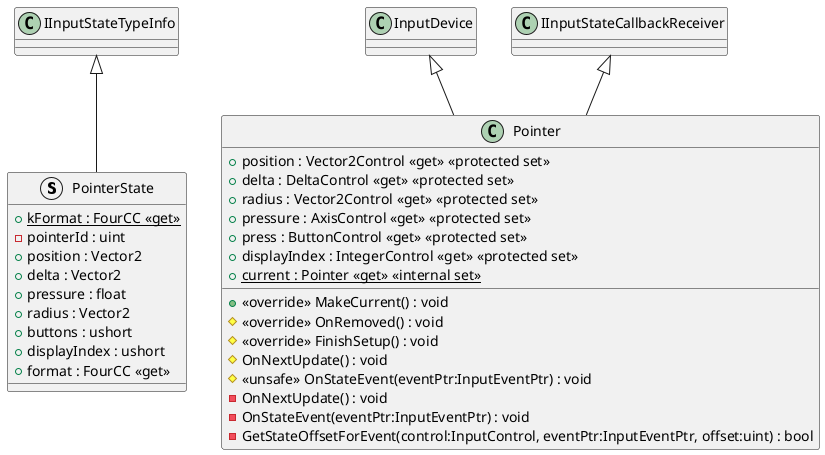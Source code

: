 @startuml
struct PointerState {
    + {static} kFormat : FourCC <<get>>
    - pointerId : uint
    + position : Vector2
    + delta : Vector2
    + pressure : float
    + radius : Vector2
    + buttons : ushort
    + displayIndex : ushort
    + format : FourCC <<get>>
}
class Pointer {
    + position : Vector2Control <<get>> <<protected set>>
    + delta : DeltaControl <<get>> <<protected set>>
    + radius : Vector2Control <<get>> <<protected set>>
    + pressure : AxisControl <<get>> <<protected set>>
    + press : ButtonControl <<get>> <<protected set>>
    + displayIndex : IntegerControl <<get>> <<protected set>>
    + {static} current : Pointer <<get>> <<internal set>>
    + <<override>> MakeCurrent() : void
    # <<override>> OnRemoved() : void
    # <<override>> FinishSetup() : void
    # OnNextUpdate() : void
    # <<unsafe>> OnStateEvent(eventPtr:InputEventPtr) : void
    - OnNextUpdate() : void
    - OnStateEvent(eventPtr:InputEventPtr) : void
    - GetStateOffsetForEvent(control:InputControl, eventPtr:InputEventPtr, offset:uint) : bool
}
IInputStateTypeInfo <|-- PointerState
InputDevice <|-- Pointer
IInputStateCallbackReceiver <|-- Pointer
@enduml
